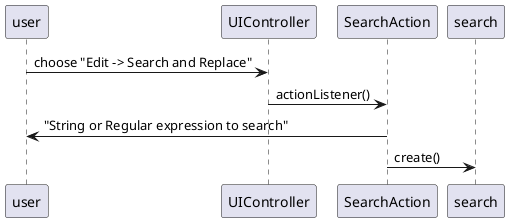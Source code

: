 @startuml doc-files/core07_01_search_text.png
participant user
 participant "UIController" as UI
 participant "SearchAction" as sa
 participant search

user -> UI: choose "Edit -> Search and Replace"
UI -> sa: actionListener()
sa -> user: "String or Regular expression to search"
sa-> search: create()
 @enduml
 *
 */